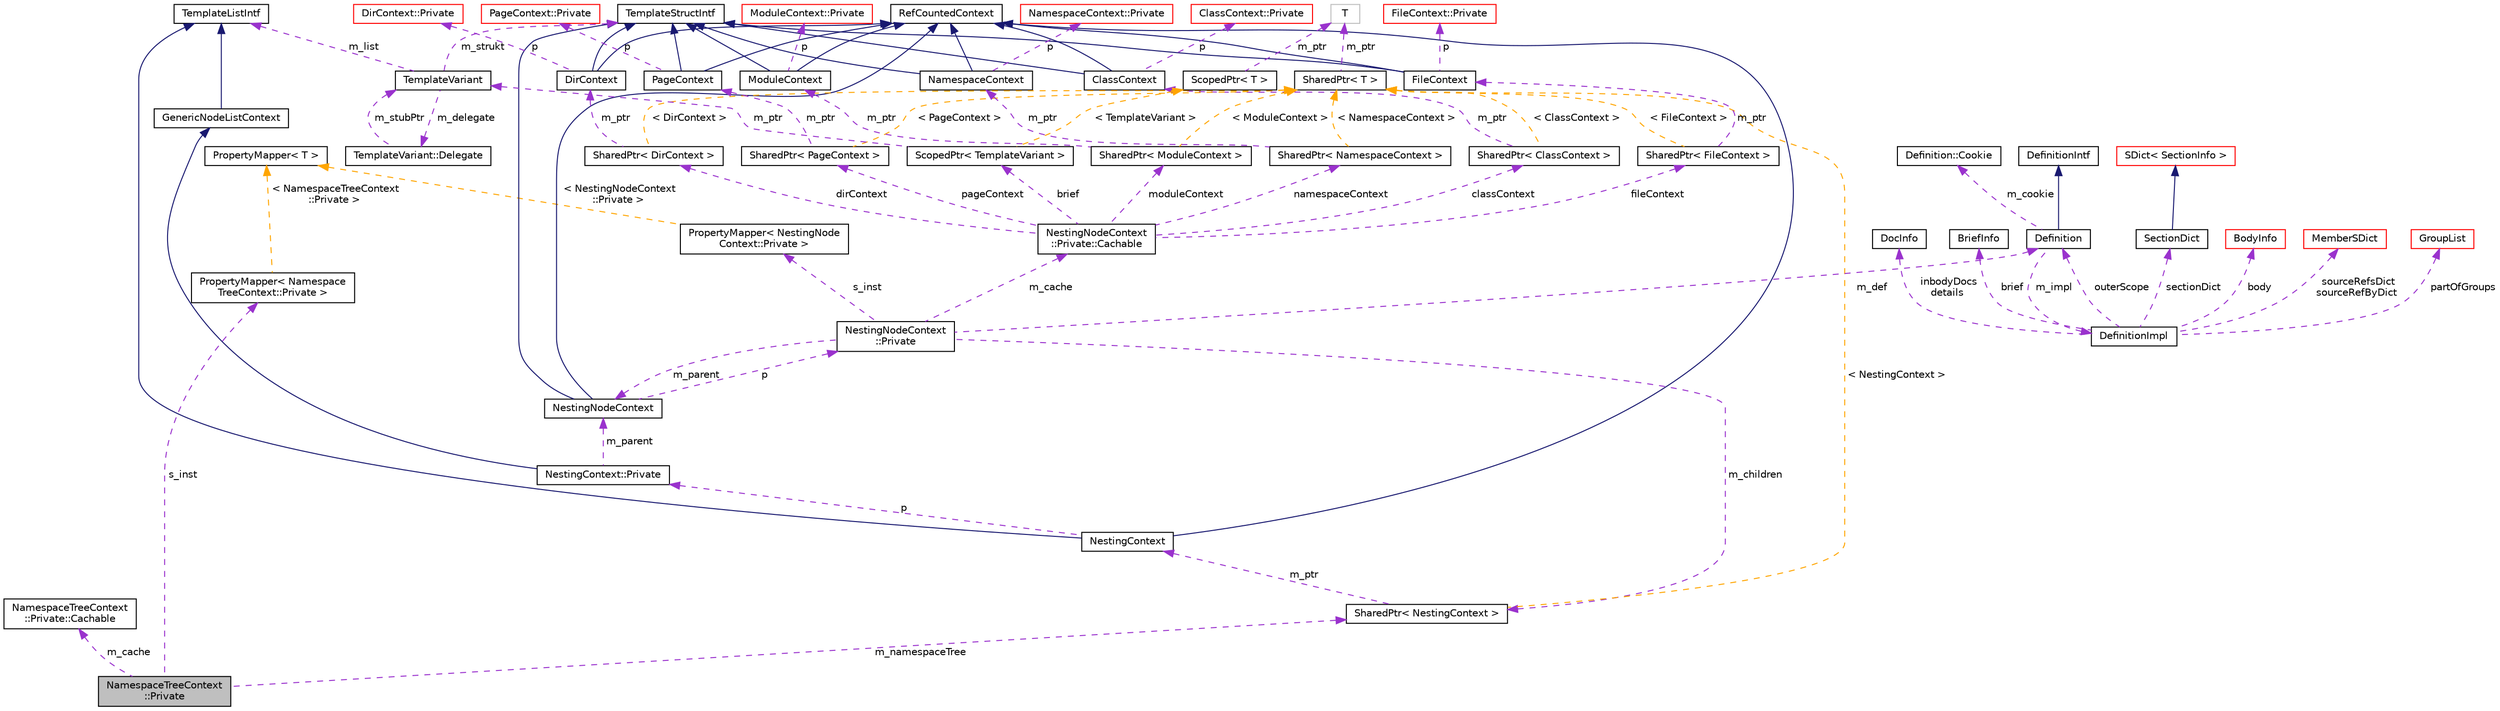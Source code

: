 digraph "NamespaceTreeContext::Private"
{
 // INTERACTIVE_SVG=YES
  edge [fontname="Helvetica",fontsize="10",labelfontname="Helvetica",labelfontsize="10"];
  node [fontname="Helvetica",fontsize="10",shape=record];
  Node1 [label="NamespaceTreeContext\l::Private",height=0.2,width=0.4,color="black", fillcolor="grey75", style="filled", fontcolor="black"];
  Node2 -> Node1 [dir="back",color="darkorchid3",fontsize="10",style="dashed",label=" m_cache" ,fontname="Helvetica"];
  Node2 [label="NamespaceTreeContext\l::Private::Cachable",height=0.2,width=0.4,color="black", fillcolor="white", style="filled",URL="$dd/dbe/struct_namespace_tree_context_1_1_private_1_1_cachable.html"];
  Node3 -> Node1 [dir="back",color="darkorchid3",fontsize="10",style="dashed",label=" s_inst" ,fontname="Helvetica"];
  Node3 [label="PropertyMapper\< Namespace\lTreeContext::Private \>",height=0.2,width=0.4,color="black", fillcolor="white", style="filled",URL="$d1/d80/class_property_mapper.html"];
  Node4 -> Node3 [dir="back",color="orange",fontsize="10",style="dashed",label=" \< NamespaceTreeContext\l::Private \>" ,fontname="Helvetica"];
  Node4 [label="PropertyMapper\< T \>",height=0.2,width=0.4,color="black", fillcolor="white", style="filled",URL="$d1/d80/class_property_mapper.html",tooltip="Helper class to map a property name to a handler member function. "];
  Node5 -> Node1 [dir="back",color="darkorchid3",fontsize="10",style="dashed",label=" m_namespaceTree" ,fontname="Helvetica"];
  Node5 [label="SharedPtr\< NestingContext \>",height=0.2,width=0.4,color="black", fillcolor="white", style="filled",URL="$df/d12/class_shared_ptr.html"];
  Node6 -> Node5 [dir="back",color="darkorchid3",fontsize="10",style="dashed",label=" m_ptr" ,fontname="Helvetica"];
  Node6 [label="NestingContext",height=0.2,width=0.4,color="black", fillcolor="white", style="filled",URL="$db/d7e/class_nesting_context.html"];
  Node7 -> Node6 [dir="back",color="midnightblue",fontsize="10",style="solid",fontname="Helvetica"];
  Node7 [label="RefCountedContext",height=0.2,width=0.4,color="black", fillcolor="white", style="filled",URL="$d8/d96/class_ref_counted_context.html",tooltip="Helper class to support reference counting. "];
  Node8 -> Node6 [dir="back",color="midnightblue",fontsize="10",style="solid",fontname="Helvetica"];
  Node8 [label="TemplateListIntf",height=0.2,width=0.4,color="black", fillcolor="white", style="filled",URL="$d6/d88/class_template_list_intf.html",tooltip="Abstract read-only interface for a context value of type list. "];
  Node9 -> Node6 [dir="back",color="darkorchid3",fontsize="10",style="dashed",label=" p" ,fontname="Helvetica"];
  Node9 [label="NestingContext::Private",height=0.2,width=0.4,color="black", fillcolor="white", style="filled",URL="$d7/db8/class_nesting_context_1_1_private.html"];
  Node10 -> Node9 [dir="back",color="midnightblue",fontsize="10",style="solid",fontname="Helvetica"];
  Node10 [label="GenericNodeListContext",height=0.2,width=0.4,color="black", fillcolor="white", style="filled",URL="$d6/dcb/class_generic_node_list_context.html",tooltip="standard template list implementation "];
  Node8 -> Node10 [dir="back",color="midnightblue",fontsize="10",style="solid",fontname="Helvetica"];
  Node11 -> Node9 [dir="back",color="darkorchid3",fontsize="10",style="dashed",label=" m_parent" ,fontname="Helvetica"];
  Node11 [label="NestingNodeContext",height=0.2,width=0.4,color="black", fillcolor="white", style="filled",URL="$db/dc9/class_nesting_node_context.html"];
  Node7 -> Node11 [dir="back",color="midnightblue",fontsize="10",style="solid",fontname="Helvetica"];
  Node12 -> Node11 [dir="back",color="midnightblue",fontsize="10",style="solid",fontname="Helvetica"];
  Node12 [label="TemplateStructIntf",height=0.2,width=0.4,color="black", fillcolor="white", style="filled",URL="$d9/de8/class_template_struct_intf.html",tooltip="Abstract interface for a context value of type struct. "];
  Node13 -> Node11 [dir="back",color="darkorchid3",fontsize="10",style="dashed",label=" p" ,fontname="Helvetica"];
  Node13 [label="NestingNodeContext\l::Private",height=0.2,width=0.4,color="black", fillcolor="white", style="filled",URL="$d1/d4b/class_nesting_node_context_1_1_private.html"];
  Node14 -> Node13 [dir="back",color="darkorchid3",fontsize="10",style="dashed",label=" s_inst" ,fontname="Helvetica"];
  Node14 [label="PropertyMapper\< NestingNode\lContext::Private \>",height=0.2,width=0.4,color="black", fillcolor="white", style="filled",URL="$d1/d80/class_property_mapper.html"];
  Node4 -> Node14 [dir="back",color="orange",fontsize="10",style="dashed",label=" \< NestingNodeContext\l::Private \>" ,fontname="Helvetica"];
  Node15 -> Node13 [dir="back",color="darkorchid3",fontsize="10",style="dashed",label=" m_cache" ,fontname="Helvetica"];
  Node15 [label="NestingNodeContext\l::Private::Cachable",height=0.2,width=0.4,color="black", fillcolor="white", style="filled",URL="$da/d7c/struct_nesting_node_context_1_1_private_1_1_cachable.html"];
  Node16 -> Node15 [dir="back",color="darkorchid3",fontsize="10",style="dashed",label=" classContext" ,fontname="Helvetica"];
  Node16 [label="SharedPtr\< ClassContext \>",height=0.2,width=0.4,color="black", fillcolor="white", style="filled",URL="$df/d12/class_shared_ptr.html"];
  Node17 -> Node16 [dir="back",color="darkorchid3",fontsize="10",style="dashed",label=" m_ptr" ,fontname="Helvetica"];
  Node17 [label="ClassContext",height=0.2,width=0.4,color="black", fillcolor="white", style="filled",URL="$dc/d38/class_class_context.html"];
  Node7 -> Node17 [dir="back",color="midnightblue",fontsize="10",style="solid",fontname="Helvetica"];
  Node12 -> Node17 [dir="back",color="midnightblue",fontsize="10",style="solid",fontname="Helvetica"];
  Node18 -> Node17 [dir="back",color="darkorchid3",fontsize="10",style="dashed",label=" p" ,fontname="Helvetica"];
  Node18 [label="ClassContext::Private",height=0.2,width=0.4,color="red", fillcolor="white", style="filled",URL="$d5/d54/class_class_context_1_1_private.html"];
  Node102 -> Node16 [dir="back",color="orange",fontsize="10",style="dashed",label=" \< ClassContext \>" ,fontname="Helvetica"];
  Node102 [label="SharedPtr\< T \>",height=0.2,width=0.4,color="black", fillcolor="white", style="filled",URL="$df/d12/class_shared_ptr.html",tooltip="Reference counting smart pointer. "];
  Node103 -> Node102 [dir="back",color="darkorchid3",fontsize="10",style="dashed",label=" m_ptr" ,fontname="Helvetica"];
  Node103 [label="T",height=0.2,width=0.4,color="grey75", fillcolor="white", style="filled"];
  Node104 -> Node15 [dir="back",color="darkorchid3",fontsize="10",style="dashed",label=" fileContext" ,fontname="Helvetica"];
  Node104 [label="SharedPtr\< FileContext \>",height=0.2,width=0.4,color="black", fillcolor="white", style="filled",URL="$df/d12/class_shared_ptr.html"];
  Node105 -> Node104 [dir="back",color="darkorchid3",fontsize="10",style="dashed",label=" m_ptr" ,fontname="Helvetica"];
  Node105 [label="FileContext",height=0.2,width=0.4,color="black", fillcolor="white", style="filled",URL="$d3/db7/class_file_context.html"];
  Node7 -> Node105 [dir="back",color="midnightblue",fontsize="10",style="solid",fontname="Helvetica"];
  Node12 -> Node105 [dir="back",color="midnightblue",fontsize="10",style="solid",fontname="Helvetica"];
  Node106 -> Node105 [dir="back",color="darkorchid3",fontsize="10",style="dashed",label=" p" ,fontname="Helvetica"];
  Node106 [label="FileContext::Private",height=0.2,width=0.4,color="red", fillcolor="white", style="filled",URL="$d4/d72/class_file_context_1_1_private.html"];
  Node102 -> Node104 [dir="back",color="orange",fontsize="10",style="dashed",label=" \< FileContext \>" ,fontname="Helvetica"];
  Node109 -> Node15 [dir="back",color="darkorchid3",fontsize="10",style="dashed",label=" pageContext" ,fontname="Helvetica"];
  Node109 [label="SharedPtr\< PageContext \>",height=0.2,width=0.4,color="black", fillcolor="white", style="filled",URL="$df/d12/class_shared_ptr.html"];
  Node110 -> Node109 [dir="back",color="darkorchid3",fontsize="10",style="dashed",label=" m_ptr" ,fontname="Helvetica"];
  Node110 [label="PageContext",height=0.2,width=0.4,color="black", fillcolor="white", style="filled",URL="$db/dc8/class_page_context.html"];
  Node7 -> Node110 [dir="back",color="midnightblue",fontsize="10",style="solid",fontname="Helvetica"];
  Node12 -> Node110 [dir="back",color="midnightblue",fontsize="10",style="solid",fontname="Helvetica"];
  Node111 -> Node110 [dir="back",color="darkorchid3",fontsize="10",style="dashed",label=" p" ,fontname="Helvetica"];
  Node111 [label="PageContext::Private",height=0.2,width=0.4,color="red", fillcolor="white", style="filled",URL="$d3/d45/class_page_context_1_1_private.html"];
  Node102 -> Node109 [dir="back",color="orange",fontsize="10",style="dashed",label=" \< PageContext \>" ,fontname="Helvetica"];
  Node115 -> Node15 [dir="back",color="darkorchid3",fontsize="10",style="dashed",label=" brief" ,fontname="Helvetica"];
  Node115 [label="ScopedPtr\< TemplateVariant \>",height=0.2,width=0.4,color="black", fillcolor="white", style="filled",URL="$dd/d9b/class_scoped_ptr.html"];
  Node116 -> Node115 [dir="back",color="darkorchid3",fontsize="10",style="dashed",label=" m_ptr" ,fontname="Helvetica"];
  Node116 [label="TemplateVariant",height=0.2,width=0.4,color="black", fillcolor="white", style="filled",URL="$d1/dba/class_template_variant.html",tooltip="Variant type which can hold one value of a fixed set of types. "];
  Node8 -> Node116 [dir="back",color="darkorchid3",fontsize="10",style="dashed",label=" m_list" ,fontname="Helvetica"];
  Node12 -> Node116 [dir="back",color="darkorchid3",fontsize="10",style="dashed",label=" m_strukt" ,fontname="Helvetica"];
  Node117 -> Node116 [dir="back",color="darkorchid3",fontsize="10",style="dashed",label=" m_delegate" ,fontname="Helvetica"];
  Node117 [label="TemplateVariant::Delegate",height=0.2,width=0.4,color="black", fillcolor="white", style="filled",URL="$d7/d1d/class_template_variant_1_1_delegate.html",tooltip="Helper class to create a delegate that can store a function/method call. "];
  Node116 -> Node117 [dir="back",color="darkorchid3",fontsize="10",style="dashed",label=" m_stubPtr" ,fontname="Helvetica"];
  Node118 -> Node115 [dir="back",color="orange",fontsize="10",style="dashed",label=" \< TemplateVariant \>" ,fontname="Helvetica"];
  Node118 [label="ScopedPtr\< T \>",height=0.2,width=0.4,color="black", fillcolor="white", style="filled",URL="$dd/d9b/class_scoped_ptr.html",tooltip="Scoped smart pointer. "];
  Node103 -> Node118 [dir="back",color="darkorchid3",fontsize="10",style="dashed",label=" m_ptr" ,fontname="Helvetica"];
  Node119 -> Node15 [dir="back",color="darkorchid3",fontsize="10",style="dashed",label=" moduleContext" ,fontname="Helvetica"];
  Node119 [label="SharedPtr\< ModuleContext \>",height=0.2,width=0.4,color="black", fillcolor="white", style="filled",URL="$df/d12/class_shared_ptr.html"];
  Node120 -> Node119 [dir="back",color="darkorchid3",fontsize="10",style="dashed",label=" m_ptr" ,fontname="Helvetica"];
  Node120 [label="ModuleContext",height=0.2,width=0.4,color="black", fillcolor="white", style="filled",URL="$d2/d73/class_module_context.html"];
  Node7 -> Node120 [dir="back",color="midnightblue",fontsize="10",style="solid",fontname="Helvetica"];
  Node12 -> Node120 [dir="back",color="midnightblue",fontsize="10",style="solid",fontname="Helvetica"];
  Node121 -> Node120 [dir="back",color="darkorchid3",fontsize="10",style="dashed",label=" p" ,fontname="Helvetica"];
  Node121 [label="ModuleContext::Private",height=0.2,width=0.4,color="red", fillcolor="white", style="filled",URL="$df/d2a/class_module_context_1_1_private.html"];
  Node102 -> Node119 [dir="back",color="orange",fontsize="10",style="dashed",label=" \< ModuleContext \>" ,fontname="Helvetica"];
  Node124 -> Node15 [dir="back",color="darkorchid3",fontsize="10",style="dashed",label=" dirContext" ,fontname="Helvetica"];
  Node124 [label="SharedPtr\< DirContext \>",height=0.2,width=0.4,color="black", fillcolor="white", style="filled",URL="$df/d12/class_shared_ptr.html"];
  Node125 -> Node124 [dir="back",color="darkorchid3",fontsize="10",style="dashed",label=" m_ptr" ,fontname="Helvetica"];
  Node125 [label="DirContext",height=0.2,width=0.4,color="black", fillcolor="white", style="filled",URL="$d5/dca/class_dir_context.html"];
  Node7 -> Node125 [dir="back",color="midnightblue",fontsize="10",style="solid",fontname="Helvetica"];
  Node12 -> Node125 [dir="back",color="midnightblue",fontsize="10",style="solid",fontname="Helvetica"];
  Node126 -> Node125 [dir="back",color="darkorchid3",fontsize="10",style="dashed",label=" p" ,fontname="Helvetica"];
  Node126 [label="DirContext::Private",height=0.2,width=0.4,color="red", fillcolor="white", style="filled",URL="$dc/db1/class_dir_context_1_1_private.html"];
  Node102 -> Node124 [dir="back",color="orange",fontsize="10",style="dashed",label=" \< DirContext \>" ,fontname="Helvetica"];
  Node129 -> Node15 [dir="back",color="darkorchid3",fontsize="10",style="dashed",label=" namespaceContext" ,fontname="Helvetica"];
  Node129 [label="SharedPtr\< NamespaceContext \>",height=0.2,width=0.4,color="black", fillcolor="white", style="filled",URL="$df/d12/class_shared_ptr.html"];
  Node130 -> Node129 [dir="back",color="darkorchid3",fontsize="10",style="dashed",label=" m_ptr" ,fontname="Helvetica"];
  Node130 [label="NamespaceContext",height=0.2,width=0.4,color="black", fillcolor="white", style="filled",URL="$de/d00/class_namespace_context.html"];
  Node7 -> Node130 [dir="back",color="midnightblue",fontsize="10",style="solid",fontname="Helvetica"];
  Node12 -> Node130 [dir="back",color="midnightblue",fontsize="10",style="solid",fontname="Helvetica"];
  Node131 -> Node130 [dir="back",color="darkorchid3",fontsize="10",style="dashed",label=" p" ,fontname="Helvetica"];
  Node131 [label="NamespaceContext::Private",height=0.2,width=0.4,color="red", fillcolor="white", style="filled",URL="$d8/dcf/class_namespace_context_1_1_private.html"];
  Node102 -> Node129 [dir="back",color="orange",fontsize="10",style="dashed",label=" \< NamespaceContext \>" ,fontname="Helvetica"];
  Node11 -> Node13 [dir="back",color="darkorchid3",fontsize="10",style="dashed",label=" m_parent" ,fontname="Helvetica"];
  Node20 -> Node13 [dir="back",color="darkorchid3",fontsize="10",style="dashed",label=" m_def" ,fontname="Helvetica"];
  Node20 [label="Definition",height=0.2,width=0.4,color="black", fillcolor="white", style="filled",URL="$d5/dcc/class_definition.html",tooltip="The common base class of all entity definitions found in the sources. "];
  Node21 -> Node20 [dir="back",color="midnightblue",fontsize="10",style="solid",fontname="Helvetica"];
  Node21 [label="DefinitionIntf",height=0.2,width=0.4,color="black", fillcolor="white", style="filled",URL="$d9/d4a/class_definition_intf.html",tooltip="Abstract interface for a Definition or DefinitionList. "];
  Node22 -> Node20 [dir="back",color="darkorchid3",fontsize="10",style="dashed",label=" m_cookie" ,fontname="Helvetica"];
  Node22 [label="Definition::Cookie",height=0.2,width=0.4,color="black", fillcolor="white", style="filled",URL="$d1/d2f/struct_definition_1_1_cookie.html"];
  Node23 -> Node20 [dir="back",color="darkorchid3",fontsize="10",style="dashed",label=" m_impl" ,fontname="Helvetica"];
  Node23 [label="DefinitionImpl",height=0.2,width=0.4,color="black", fillcolor="white", style="filled",URL="$d3/ddf/class_definition_impl.html",tooltip="Private data associated with a Symbol Definition object. "];
  Node24 -> Node23 [dir="back",color="darkorchid3",fontsize="10",style="dashed",label=" sectionDict" ,fontname="Helvetica"];
  Node24 [label="SectionDict",height=0.2,width=0.4,color="black", fillcolor="white", style="filled",URL="$de/d9a/class_section_dict.html",tooltip="Unsorted dictionary of SectionInfo objects. "];
  Node25 -> Node24 [dir="back",color="midnightblue",fontsize="10",style="solid",fontname="Helvetica"];
  Node25 [label="SDict\< SectionInfo \>",height=0.2,width=0.4,color="red", fillcolor="white", style="filled",URL="$d1/d50/class_s_dict.html"];
  Node31 -> Node23 [dir="back",color="darkorchid3",fontsize="10",style="dashed",label=" body" ,fontname="Helvetica"];
  Node31 [label="BodyInfo",height=0.2,width=0.4,color="red", fillcolor="white", style="filled",URL="$db/dab/struct_body_info.html",tooltip="Data associated with description found in the body. "];
  Node55 -> Node23 [dir="back",color="darkorchid3",fontsize="10",style="dashed",label=" sourceRefsDict\nsourceRefByDict" ,fontname="Helvetica"];
  Node55 [label="MemberSDict",height=0.2,width=0.4,color="red", fillcolor="white", style="filled",URL="$d6/dd6/class_member_s_dict.html",tooltip="A sorted dictionary of MemberDef objects. "];
  Node59 -> Node23 [dir="back",color="darkorchid3",fontsize="10",style="dashed",label=" partOfGroups" ,fontname="Helvetica"];
  Node59 [label="GroupList",height=0.2,width=0.4,color="red", fillcolor="white", style="filled",URL="$d3/d3b/class_group_list.html",tooltip="A list of GroupDef objects. "];
  Node61 -> Node23 [dir="back",color="darkorchid3",fontsize="10",style="dashed",label=" inbodyDocs\ndetails" ,fontname="Helvetica"];
  Node61 [label="DocInfo",height=0.2,width=0.4,color="black", fillcolor="white", style="filled",URL="$d7/dd5/struct_doc_info.html",tooltip="Data associated with a detailed description. "];
  Node62 -> Node23 [dir="back",color="darkorchid3",fontsize="10",style="dashed",label=" brief" ,fontname="Helvetica"];
  Node62 [label="BriefInfo",height=0.2,width=0.4,color="black", fillcolor="white", style="filled",URL="$d0/da7/struct_brief_info.html",tooltip="Data associated with a brief description. "];
  Node20 -> Node23 [dir="back",color="darkorchid3",fontsize="10",style="dashed",label=" outerScope" ,fontname="Helvetica"];
  Node5 -> Node13 [dir="back",color="darkorchid3",fontsize="10",style="dashed",label=" m_children" ,fontname="Helvetica"];
  Node102 -> Node5 [dir="back",color="orange",fontsize="10",style="dashed",label=" \< NestingContext \>" ,fontname="Helvetica"];
}
